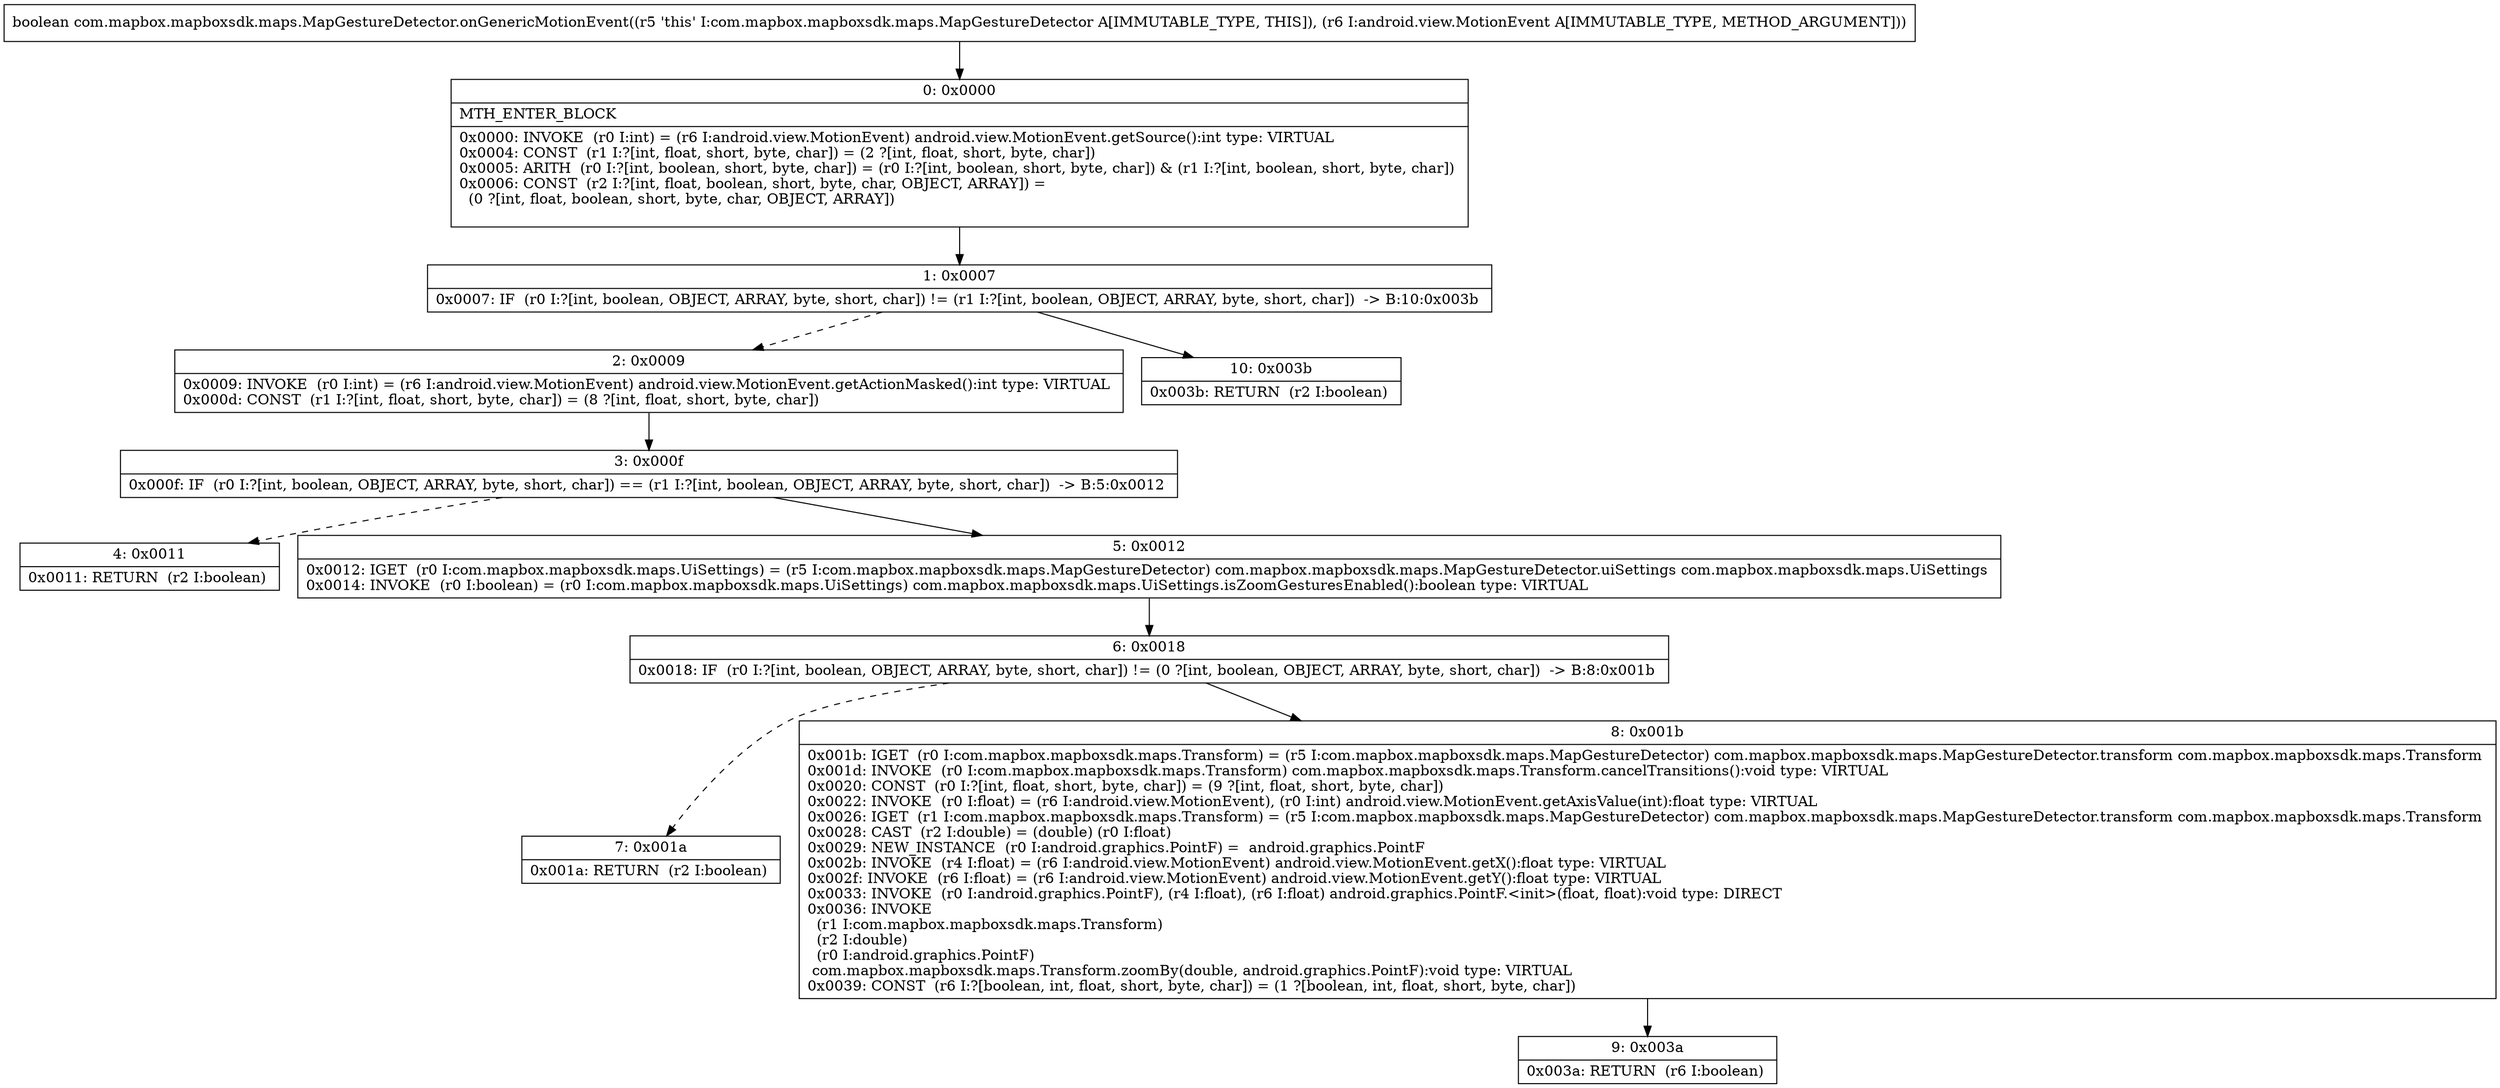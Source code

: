 digraph "CFG forcom.mapbox.mapboxsdk.maps.MapGestureDetector.onGenericMotionEvent(Landroid\/view\/MotionEvent;)Z" {
Node_0 [shape=record,label="{0\:\ 0x0000|MTH_ENTER_BLOCK\l|0x0000: INVOKE  (r0 I:int) = (r6 I:android.view.MotionEvent) android.view.MotionEvent.getSource():int type: VIRTUAL \l0x0004: CONST  (r1 I:?[int, float, short, byte, char]) = (2 ?[int, float, short, byte, char]) \l0x0005: ARITH  (r0 I:?[int, boolean, short, byte, char]) = (r0 I:?[int, boolean, short, byte, char]) & (r1 I:?[int, boolean, short, byte, char]) \l0x0006: CONST  (r2 I:?[int, float, boolean, short, byte, char, OBJECT, ARRAY]) = \l  (0 ?[int, float, boolean, short, byte, char, OBJECT, ARRAY])\l \l}"];
Node_1 [shape=record,label="{1\:\ 0x0007|0x0007: IF  (r0 I:?[int, boolean, OBJECT, ARRAY, byte, short, char]) != (r1 I:?[int, boolean, OBJECT, ARRAY, byte, short, char])  \-\> B:10:0x003b \l}"];
Node_2 [shape=record,label="{2\:\ 0x0009|0x0009: INVOKE  (r0 I:int) = (r6 I:android.view.MotionEvent) android.view.MotionEvent.getActionMasked():int type: VIRTUAL \l0x000d: CONST  (r1 I:?[int, float, short, byte, char]) = (8 ?[int, float, short, byte, char]) \l}"];
Node_3 [shape=record,label="{3\:\ 0x000f|0x000f: IF  (r0 I:?[int, boolean, OBJECT, ARRAY, byte, short, char]) == (r1 I:?[int, boolean, OBJECT, ARRAY, byte, short, char])  \-\> B:5:0x0012 \l}"];
Node_4 [shape=record,label="{4\:\ 0x0011|0x0011: RETURN  (r2 I:boolean) \l}"];
Node_5 [shape=record,label="{5\:\ 0x0012|0x0012: IGET  (r0 I:com.mapbox.mapboxsdk.maps.UiSettings) = (r5 I:com.mapbox.mapboxsdk.maps.MapGestureDetector) com.mapbox.mapboxsdk.maps.MapGestureDetector.uiSettings com.mapbox.mapboxsdk.maps.UiSettings \l0x0014: INVOKE  (r0 I:boolean) = (r0 I:com.mapbox.mapboxsdk.maps.UiSettings) com.mapbox.mapboxsdk.maps.UiSettings.isZoomGesturesEnabled():boolean type: VIRTUAL \l}"];
Node_6 [shape=record,label="{6\:\ 0x0018|0x0018: IF  (r0 I:?[int, boolean, OBJECT, ARRAY, byte, short, char]) != (0 ?[int, boolean, OBJECT, ARRAY, byte, short, char])  \-\> B:8:0x001b \l}"];
Node_7 [shape=record,label="{7\:\ 0x001a|0x001a: RETURN  (r2 I:boolean) \l}"];
Node_8 [shape=record,label="{8\:\ 0x001b|0x001b: IGET  (r0 I:com.mapbox.mapboxsdk.maps.Transform) = (r5 I:com.mapbox.mapboxsdk.maps.MapGestureDetector) com.mapbox.mapboxsdk.maps.MapGestureDetector.transform com.mapbox.mapboxsdk.maps.Transform \l0x001d: INVOKE  (r0 I:com.mapbox.mapboxsdk.maps.Transform) com.mapbox.mapboxsdk.maps.Transform.cancelTransitions():void type: VIRTUAL \l0x0020: CONST  (r0 I:?[int, float, short, byte, char]) = (9 ?[int, float, short, byte, char]) \l0x0022: INVOKE  (r0 I:float) = (r6 I:android.view.MotionEvent), (r0 I:int) android.view.MotionEvent.getAxisValue(int):float type: VIRTUAL \l0x0026: IGET  (r1 I:com.mapbox.mapboxsdk.maps.Transform) = (r5 I:com.mapbox.mapboxsdk.maps.MapGestureDetector) com.mapbox.mapboxsdk.maps.MapGestureDetector.transform com.mapbox.mapboxsdk.maps.Transform \l0x0028: CAST  (r2 I:double) = (double) (r0 I:float) \l0x0029: NEW_INSTANCE  (r0 I:android.graphics.PointF) =  android.graphics.PointF \l0x002b: INVOKE  (r4 I:float) = (r6 I:android.view.MotionEvent) android.view.MotionEvent.getX():float type: VIRTUAL \l0x002f: INVOKE  (r6 I:float) = (r6 I:android.view.MotionEvent) android.view.MotionEvent.getY():float type: VIRTUAL \l0x0033: INVOKE  (r0 I:android.graphics.PointF), (r4 I:float), (r6 I:float) android.graphics.PointF.\<init\>(float, float):void type: DIRECT \l0x0036: INVOKE  \l  (r1 I:com.mapbox.mapboxsdk.maps.Transform)\l  (r2 I:double)\l  (r0 I:android.graphics.PointF)\l com.mapbox.mapboxsdk.maps.Transform.zoomBy(double, android.graphics.PointF):void type: VIRTUAL \l0x0039: CONST  (r6 I:?[boolean, int, float, short, byte, char]) = (1 ?[boolean, int, float, short, byte, char]) \l}"];
Node_9 [shape=record,label="{9\:\ 0x003a|0x003a: RETURN  (r6 I:boolean) \l}"];
Node_10 [shape=record,label="{10\:\ 0x003b|0x003b: RETURN  (r2 I:boolean) \l}"];
MethodNode[shape=record,label="{boolean com.mapbox.mapboxsdk.maps.MapGestureDetector.onGenericMotionEvent((r5 'this' I:com.mapbox.mapboxsdk.maps.MapGestureDetector A[IMMUTABLE_TYPE, THIS]), (r6 I:android.view.MotionEvent A[IMMUTABLE_TYPE, METHOD_ARGUMENT])) }"];
MethodNode -> Node_0;
Node_0 -> Node_1;
Node_1 -> Node_2[style=dashed];
Node_1 -> Node_10;
Node_2 -> Node_3;
Node_3 -> Node_4[style=dashed];
Node_3 -> Node_5;
Node_5 -> Node_6;
Node_6 -> Node_7[style=dashed];
Node_6 -> Node_8;
Node_8 -> Node_9;
}

